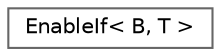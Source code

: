 digraph "类继承关系图"
{
 // LATEX_PDF_SIZE
  bgcolor="transparent";
  edge [fontname=Helvetica,fontsize=10,labelfontname=Helvetica,labelfontsize=10];
  node [fontname=Helvetica,fontsize=10,shape=box,height=0.2,width=0.4];
  rankdir="LR";
  Node0 [id="Node000000",label="EnableIf\< B, T \>",height=0.2,width=0.4,color="grey40", fillcolor="white", style="filled",URL="$struct_enable_if.html",tooltip=" "];
}
